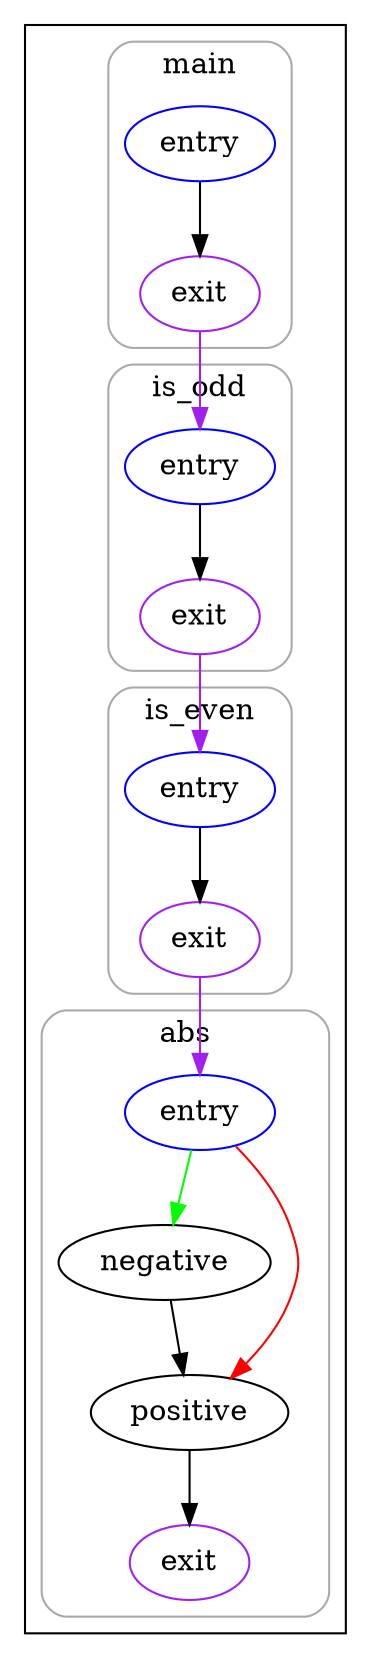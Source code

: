 strict digraph G {
  compound=true
  subgraph cluster_0 {
    subgraph cluster_0_0 {
      label="main"
      color=darkgray
      style=rounded
      fillcolor=lightgray
      cluster_0_0_0[label="entry",shape=oval,color=blue,rank=source]
      cluster_0_0_exit[label=exit,color=purple,rank=sink]
      cluster_0_0_0 -> cluster_0_0_exit [color=black]
    }
    subgraph cluster_0_1 {
      label="abs"
      color=darkgray
      style=rounded
      fillcolor=lightgray
      cluster_0_1_0[label="entry",shape=oval,color=blue,rank=source]
      cluster_0_1_1[label="negative",shape=oval]
      cluster_0_1_2[label="positive",shape=oval]
      cluster_0_1_exit[label=exit,color=purple,rank=sink]
      cluster_0_1_0 -> cluster_0_1_1 [color=green]
      cluster_0_1_0 -> cluster_0_1_2 [color=red]
      cluster_0_1_1 -> cluster_0_1_2
      cluster_0_1_2 -> cluster_0_1_exit [color=black]
    }
    subgraph cluster_0_2 {
      label="is_even"
      color=darkgray
      style=rounded
      fillcolor=lightgray
      cluster_0_2_0[label="entry",shape=oval,color=blue,rank=source]
      cluster_0_2_exit[label=exit,color=purple,rank=sink]
      cluster_0_2_0 -> cluster_0_2_exit [color=black]
    }
    subgraph cluster_0_3 {
      label="is_odd"
      color=darkgray
      style=rounded
      fillcolor=lightgray
      cluster_0_3_0[label="entry",shape=oval,color=blue,rank=source]
      cluster_0_3_exit[label=exit,color=purple,rank=sink]
      cluster_0_3_0 -> cluster_0_3_exit [color=black]
    }
    cluster_0_0_exit -> cluster_0_3_0 [color=purple]
    cluster_0_2_exit -> cluster_0_1_0 [color=purple]
    cluster_0_3_exit -> cluster_0_2_0 [color=purple]
  }
}
